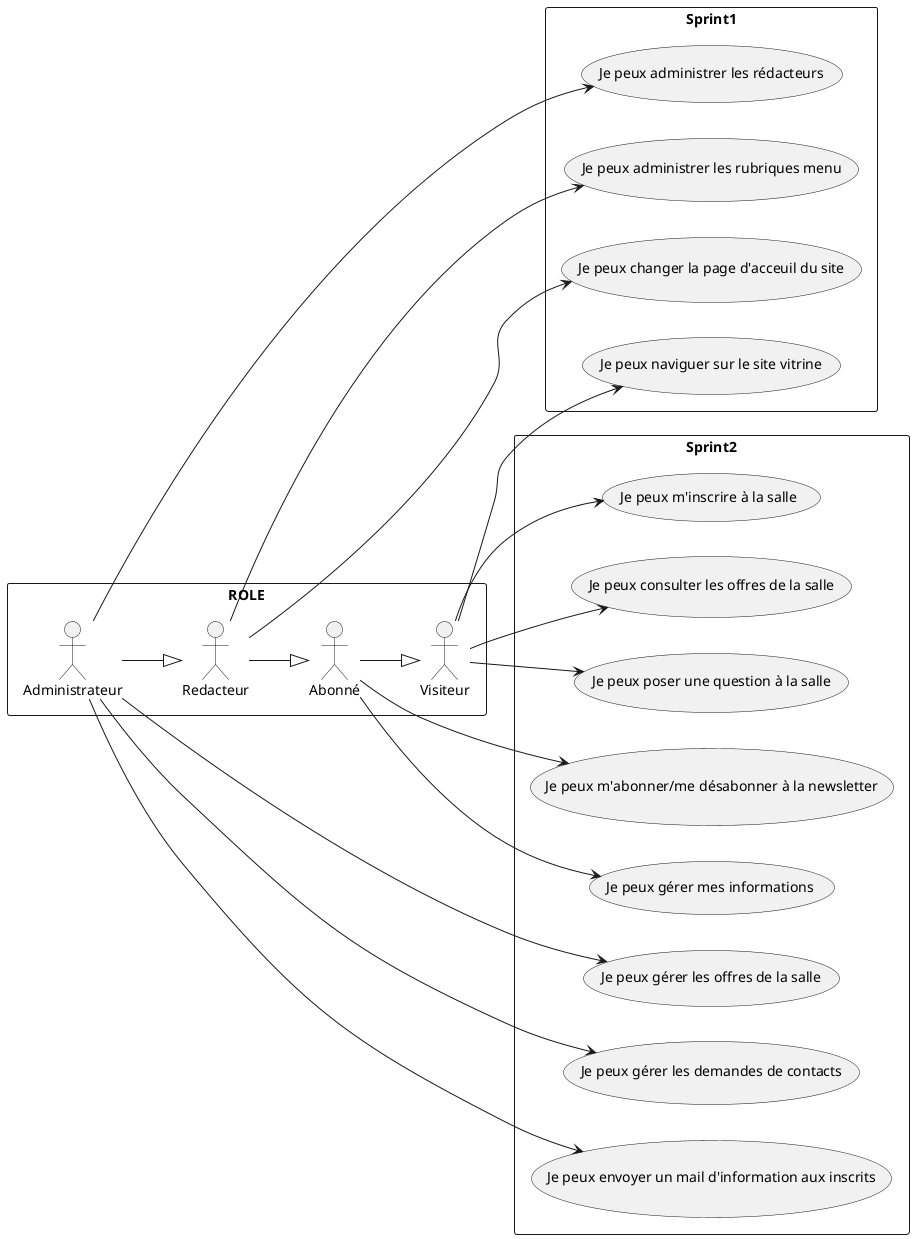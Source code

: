 @startuml
left to right direction

rectangle ROLE{
    Visiteur as U
    Abonné as A
    Redacteur as R
    Administrateur as Admin
}


A--|>U
R--|>A
Admin--|>R

rectangle Sprint1 {
    U-->(Je peux naviguer sur le site vitrine)

    R-->(Je peux changer la page d'acceuil du site)
    R-->(Je peux administrer les rubriques menu)

    Admin-->(Je peux administrer les rédacteurs)
}

rectangle Sprint2 {
    U-->(Je peux poser une question à la salle)
    U-->(Je peux m'inscrire à la salle)
    U-->(Je peux consulter les offres de la salle)

    A-->(Je peux gérer mes informations)
    A-->(Je peux m'abonner/me désabonner à la newsletter)

    Admin-->(Je peux gérer les demandes de contacts)
    Admin-->(Je peux envoyer un mail d'information aux inscrits)
    Admin-->(Je peux gérer les offres de la salle)

}

@enduml